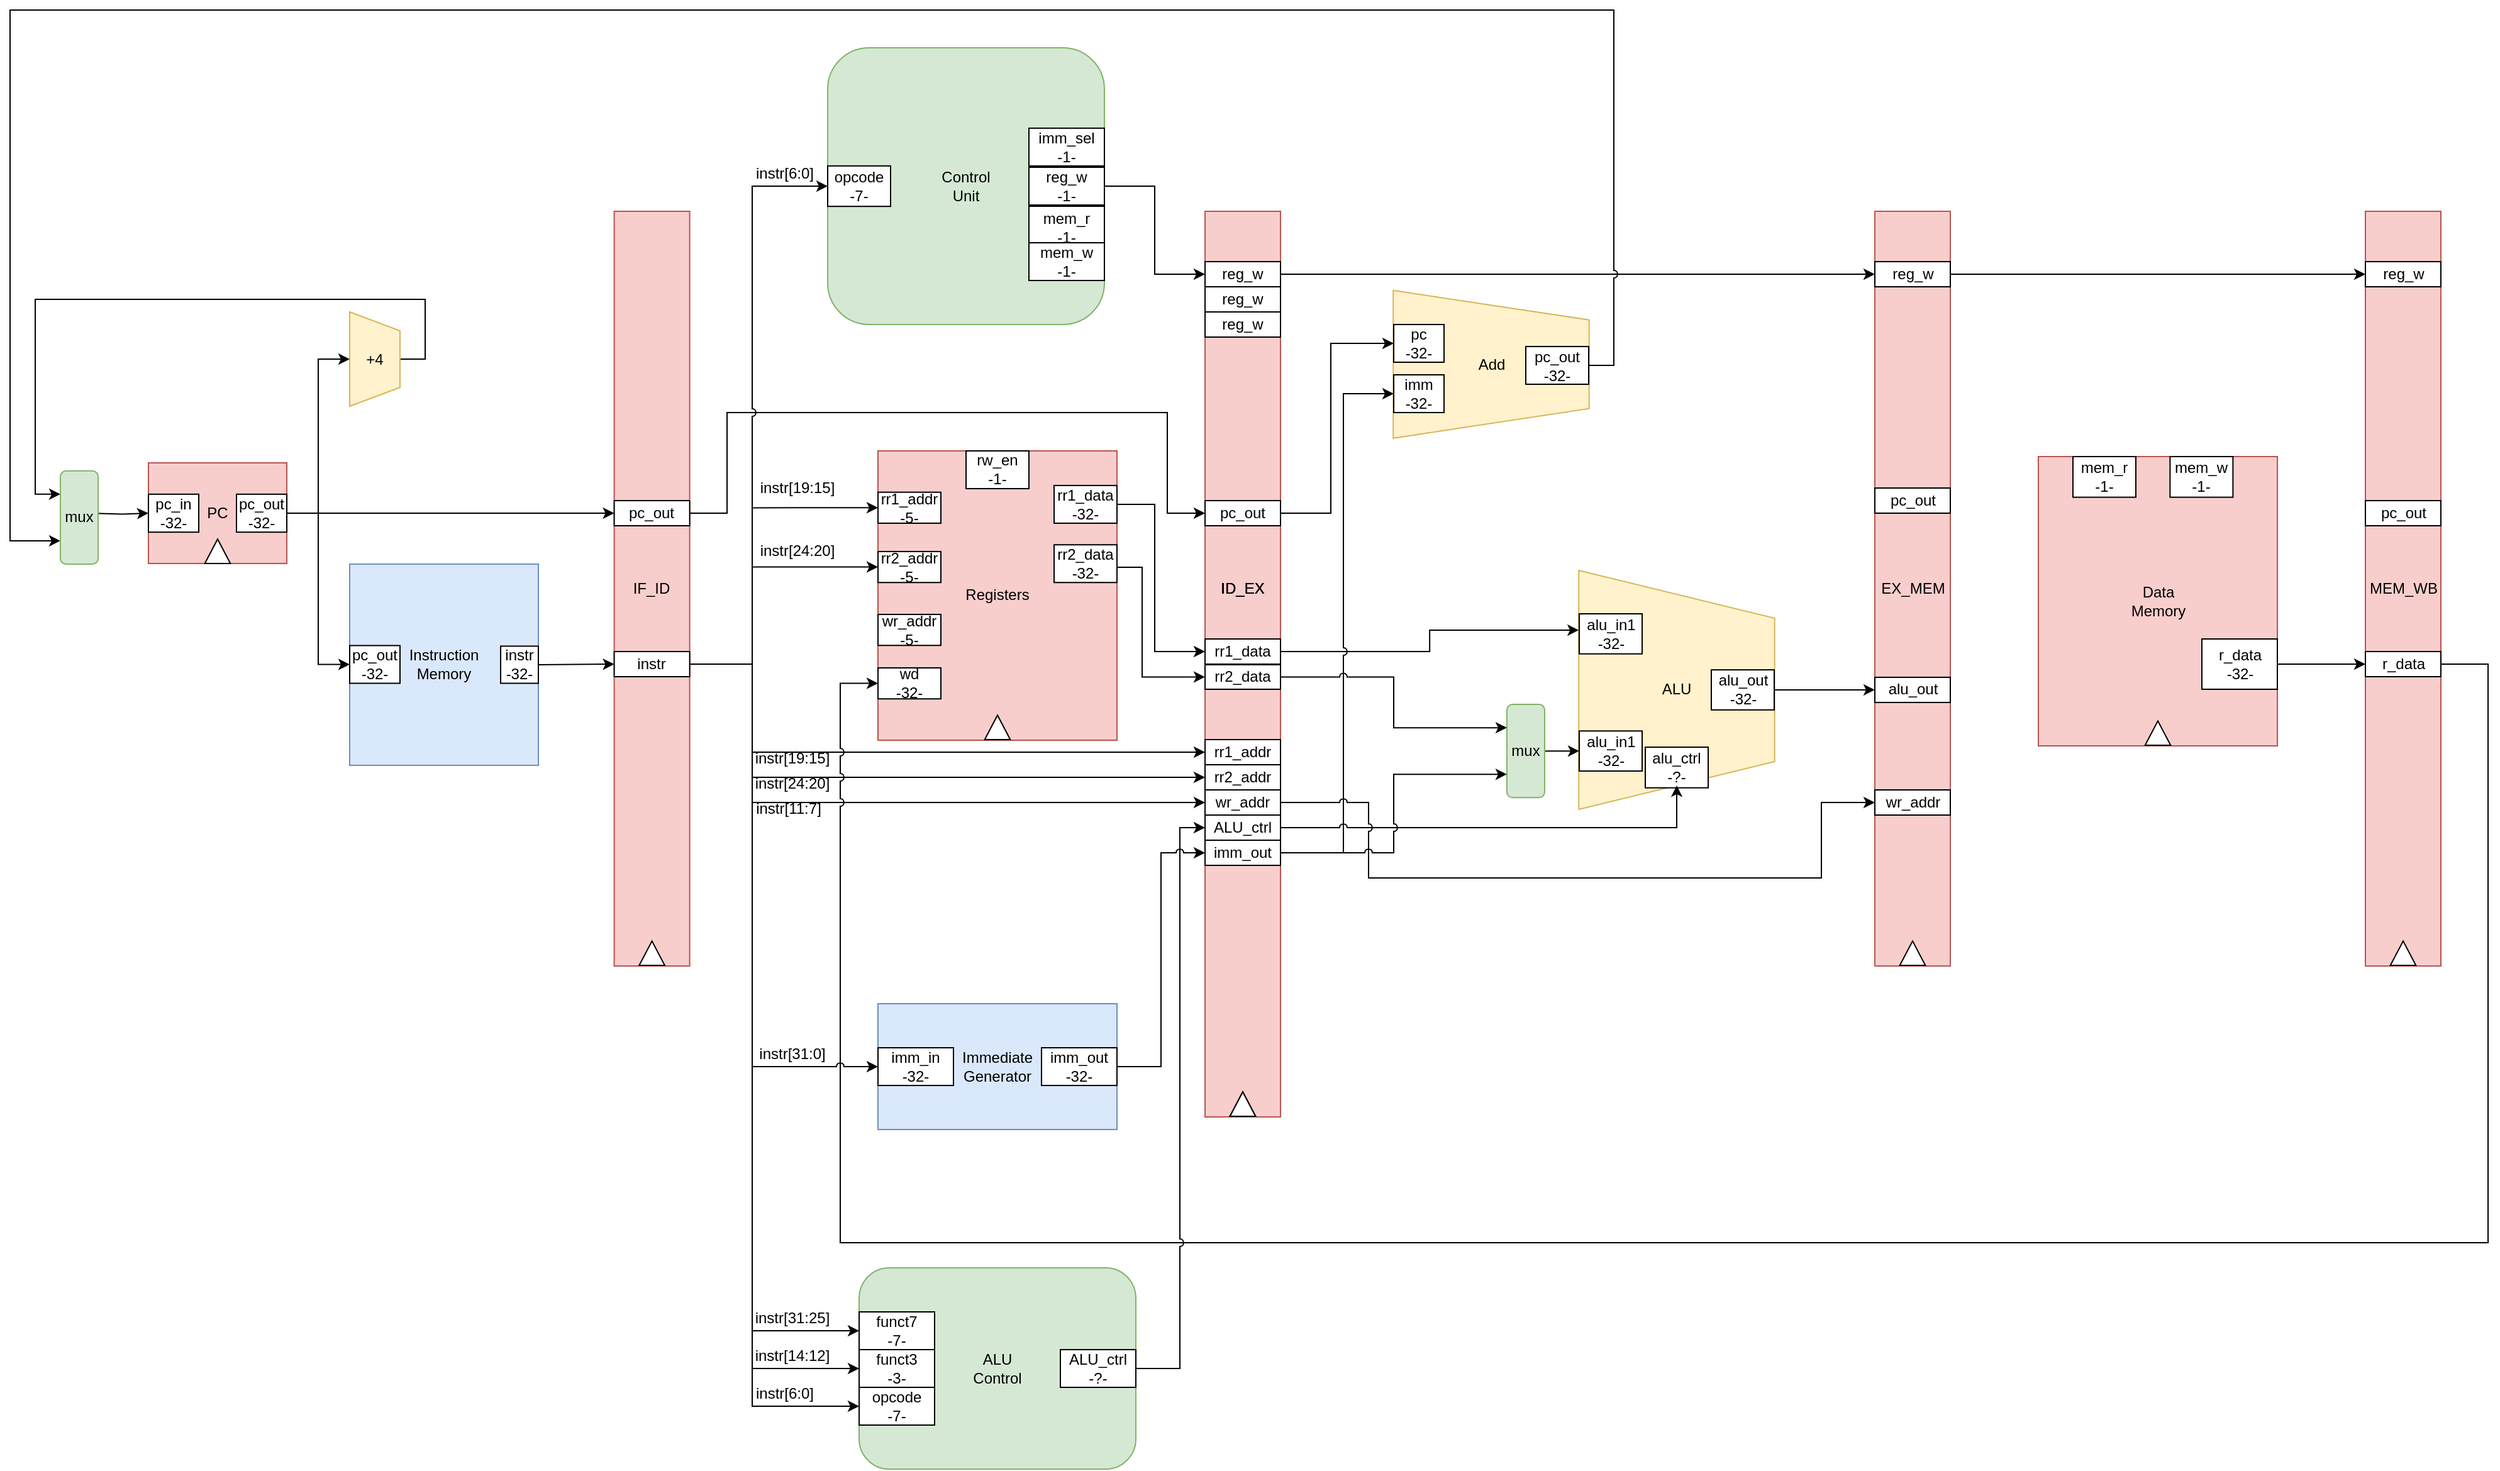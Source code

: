 <mxfile version="12.9.11" type="github">
  <diagram id="wc0N1XrM5LsczAEODqGr" name="Page-1">
    <mxGraphModel dx="1185" dy="1798" grid="1" gridSize="10" guides="1" tooltips="1" connect="1" arrows="1" fold="1" page="1" pageScale="1" pageWidth="827" pageHeight="1169" math="0" shadow="0">
      <root>
        <mxCell id="0" />
        <mxCell id="1" parent="0" />
        <mxCell id="hnG8B4gKnXL9XaH1Ss9s-236" style="edgeStyle=orthogonalEdgeStyle;rounded=0;jumpStyle=arc;orthogonalLoop=1;jettySize=auto;html=1;exitX=0.5;exitY=0;exitDx=0;exitDy=0;entryX=0;entryY=0.25;entryDx=0;entryDy=0;" edge="1" parent="1" source="4Js2agZN6jOMp-eoVjv0-22" target="hnG8B4gKnXL9XaH1Ss9s-229">
          <mxGeometry relative="1" as="geometry">
            <Array as="points">
              <mxPoint x="420" y="278" />
              <mxPoint x="420" y="230" />
              <mxPoint x="110" y="230" />
              <mxPoint x="110" y="385" />
            </Array>
          </mxGeometry>
        </mxCell>
        <mxCell id="4Js2agZN6jOMp-eoVjv0-22" value="+4" style="shape=trapezoid;perimeter=trapezoidPerimeter;whiteSpace=wrap;html=1;rounded=0;shadow=0;glass=0;comic=0;fillColor=#fff2cc;strokeColor=#d6b656;rotation=90;horizontal=0;" parent="1" vertex="1">
          <mxGeometry x="342.5" y="257.5" width="75" height="40" as="geometry" />
        </mxCell>
        <mxCell id="4Js2agZN6jOMp-eoVjv0-27" style="edgeStyle=orthogonalEdgeStyle;rounded=0;orthogonalLoop=1;jettySize=auto;html=1;exitX=0.5;exitY=0;exitDx=0;exitDy=0;entryX=0;entryY=0.5;entryDx=0;entryDy=0;" parent="1" target="4Js2agZN6jOMp-eoVjv0-1" edge="1">
          <mxGeometry relative="1" as="geometry">
            <mxPoint x="157.5" y="400.16" as="sourcePoint" />
          </mxGeometry>
        </mxCell>
        <mxCell id="0FhCpNb5tNOCeEwcjjfK-1" value="" style="endArrow=classic;html=1;exitX=1;exitY=0.5;exitDx=0;exitDy=0;entryX=0;entryY=0.6;entryDx=0;entryDy=0;entryPerimeter=0;" parent="1" source="4Js2agZN6jOMp-eoVjv0-6" target="4Js2agZN6jOMp-eoVjv0-10" edge="1">
          <mxGeometry width="50" height="50" relative="1" as="geometry">
            <mxPoint x="390" y="440" as="sourcePoint" />
            <mxPoint x="530" y="540" as="targetPoint" />
          </mxGeometry>
        </mxCell>
        <mxCell id="0FhCpNb5tNOCeEwcjjfK-18" value="" style="group" parent="1" vertex="1" connectable="0">
          <mxGeometry x="360" y="440.48" width="150" height="160" as="geometry" />
        </mxCell>
        <mxCell id="4Js2agZN6jOMp-eoVjv0-6" value="&lt;font style=&quot;font-size: 12px&quot;&gt;Instruction&lt;br&gt;Memory&lt;/font&gt;" style="rounded=0;whiteSpace=wrap;html=1;shadow=0;glass=0;comic=0;fillColor=#dae8fc;strokeColor=#6c8ebf;" parent="0FhCpNb5tNOCeEwcjjfK-18" vertex="1">
          <mxGeometry width="150" height="160" as="geometry" />
        </mxCell>
        <mxCell id="0FhCpNb5tNOCeEwcjjfK-7" value="instr&lt;br&gt;-32-" style="rounded=0;whiteSpace=wrap;html=1;" parent="0FhCpNb5tNOCeEwcjjfK-18" vertex="1">
          <mxGeometry x="120" y="65.24" width="30" height="29.52" as="geometry" />
        </mxCell>
        <mxCell id="0FhCpNb5tNOCeEwcjjfK-8" value="pc_out&lt;br&gt;-32-" style="rounded=0;whiteSpace=wrap;html=1;" parent="0FhCpNb5tNOCeEwcjjfK-18" vertex="1">
          <mxGeometry y="64.76" width="40" height="30" as="geometry" />
        </mxCell>
        <mxCell id="0FhCpNb5tNOCeEwcjjfK-19" value="" style="group" parent="1" vertex="1" connectable="0">
          <mxGeometry x="200" y="360" width="110" height="80.01" as="geometry" />
        </mxCell>
        <mxCell id="4Js2agZN6jOMp-eoVjv0-1" value="&lt;font style=&quot;font-size: 12px&quot;&gt;PC&lt;/font&gt;" style="rounded=0;whiteSpace=wrap;html=1;fillColor=#f8cecc;strokeColor=#b85450;gradientColor=none;comic=0;shadow=0;glass=0;" parent="0FhCpNb5tNOCeEwcjjfK-19" vertex="1">
          <mxGeometry width="110" height="80" as="geometry" />
        </mxCell>
        <mxCell id="4Js2agZN6jOMp-eoVjv0-2" value="" style="triangle;whiteSpace=wrap;html=1;rounded=0;shadow=0;glass=0;comic=0;direction=west;rotation=90;" parent="0FhCpNb5tNOCeEwcjjfK-19" vertex="1">
          <mxGeometry x="45.31" y="60.16" width="19.38" height="20.32" as="geometry" />
        </mxCell>
        <mxCell id="0FhCpNb5tNOCeEwcjjfK-9" value="pc_out&lt;br&gt;-32-" style="rounded=0;whiteSpace=wrap;html=1;" parent="0FhCpNb5tNOCeEwcjjfK-19" vertex="1">
          <mxGeometry x="70" y="24.92" width="40" height="30.16" as="geometry" />
        </mxCell>
        <mxCell id="0FhCpNb5tNOCeEwcjjfK-11" value="pc_in&lt;br&gt;-32-" style="rounded=0;whiteSpace=wrap;html=1;" parent="0FhCpNb5tNOCeEwcjjfK-19" vertex="1">
          <mxGeometry y="24.92" width="40" height="30.16" as="geometry" />
        </mxCell>
        <mxCell id="0FhCpNb5tNOCeEwcjjfK-20" value="" style="group" parent="1" vertex="1" connectable="0">
          <mxGeometry x="570.31" y="160" width="60" height="600" as="geometry" />
        </mxCell>
        <mxCell id="4Js2agZN6jOMp-eoVjv0-10" value="&lt;p style=&quot;line-height: 190%&quot;&gt;&lt;br&gt;&lt;/p&gt;" style="rounded=0;whiteSpace=wrap;html=1;shadow=0;glass=0;comic=0;fillColor=#f8cecc;strokeColor=#b85450;" parent="0FhCpNb5tNOCeEwcjjfK-20" vertex="1">
          <mxGeometry width="60" height="600" as="geometry" />
        </mxCell>
        <mxCell id="4Js2agZN6jOMp-eoVjv0-16" value="IF_ID" style="text;html=1;strokeColor=none;fillColor=none;align=center;verticalAlign=middle;whiteSpace=wrap;rounded=0;shadow=0;glass=0;comic=0;" parent="0FhCpNb5tNOCeEwcjjfK-20" vertex="1">
          <mxGeometry x="10" y="290" width="40" height="20" as="geometry" />
        </mxCell>
        <mxCell id="4Js2agZN6jOMp-eoVjv0-17" value="pc_out" style="rounded=0;whiteSpace=wrap;html=1;shadow=0;glass=0;comic=0;" parent="0FhCpNb5tNOCeEwcjjfK-20" vertex="1">
          <mxGeometry y="230" width="60" height="20" as="geometry" />
        </mxCell>
        <mxCell id="4Js2agZN6jOMp-eoVjv0-21" value="" style="triangle;whiteSpace=wrap;html=1;rounded=0;shadow=0;glass=0;comic=0;direction=west;rotation=90;" parent="0FhCpNb5tNOCeEwcjjfK-20" vertex="1">
          <mxGeometry x="20.31" y="579.68" width="19.38" height="20.32" as="geometry" />
        </mxCell>
        <mxCell id="0FhCpNb5tNOCeEwcjjfK-2" value="instr" style="rounded=0;whiteSpace=wrap;html=1;shadow=0;glass=0;comic=0;" parent="0FhCpNb5tNOCeEwcjjfK-20" vertex="1">
          <mxGeometry y="350" width="60" height="20" as="geometry" />
        </mxCell>
        <mxCell id="0FhCpNb5tNOCeEwcjjfK-43" value="" style="group" parent="1" vertex="1" connectable="0">
          <mxGeometry x="1962.5" y="160" width="60" height="600" as="geometry" />
        </mxCell>
        <mxCell id="0FhCpNb5tNOCeEwcjjfK-44" value="" style="group" parent="0FhCpNb5tNOCeEwcjjfK-43" vertex="1" connectable="0">
          <mxGeometry width="60" height="600" as="geometry" />
        </mxCell>
        <mxCell id="0FhCpNb5tNOCeEwcjjfK-45" value="&lt;p style=&quot;line-height: 190%&quot;&gt;&lt;br&gt;&lt;/p&gt;" style="rounded=0;whiteSpace=wrap;html=1;shadow=0;glass=0;comic=0;fillColor=#f8cecc;strokeColor=#b85450;" parent="0FhCpNb5tNOCeEwcjjfK-44" vertex="1">
          <mxGeometry width="60" height="600" as="geometry" />
        </mxCell>
        <mxCell id="0FhCpNb5tNOCeEwcjjfK-46" value="MEM_WB" style="text;html=1;strokeColor=none;fillColor=none;align=center;verticalAlign=middle;whiteSpace=wrap;rounded=0;shadow=0;glass=0;comic=0;" parent="0FhCpNb5tNOCeEwcjjfK-44" vertex="1">
          <mxGeometry x="10" y="290" width="40" height="20" as="geometry" />
        </mxCell>
        <mxCell id="0FhCpNb5tNOCeEwcjjfK-47" value="pc_out" style="rounded=0;whiteSpace=wrap;html=1;shadow=0;glass=0;comic=0;" parent="0FhCpNb5tNOCeEwcjjfK-44" vertex="1">
          <mxGeometry y="230" width="60" height="20" as="geometry" />
        </mxCell>
        <mxCell id="0FhCpNb5tNOCeEwcjjfK-48" value="" style="triangle;whiteSpace=wrap;html=1;rounded=0;shadow=0;glass=0;comic=0;direction=west;rotation=90;" parent="0FhCpNb5tNOCeEwcjjfK-44" vertex="1">
          <mxGeometry x="20.31" y="579.68" width="19.38" height="20.32" as="geometry" />
        </mxCell>
        <mxCell id="0FhCpNb5tNOCeEwcjjfK-49" value="r_data" style="rounded=0;whiteSpace=wrap;html=1;shadow=0;glass=0;comic=0;" parent="0FhCpNb5tNOCeEwcjjfK-44" vertex="1">
          <mxGeometry y="350" width="60" height="20" as="geometry" />
        </mxCell>
        <mxCell id="hnG8B4gKnXL9XaH1Ss9s-135" value="reg_w" style="rounded=0;whiteSpace=wrap;html=1;" vertex="1" parent="0FhCpNb5tNOCeEwcjjfK-44">
          <mxGeometry y="40" width="60" height="20" as="geometry" />
        </mxCell>
        <mxCell id="0FhCpNb5tNOCeEwcjjfK-51" style="edgeStyle=orthogonalEdgeStyle;rounded=0;orthogonalLoop=1;jettySize=auto;html=1;exitX=1;exitY=0.5;exitDx=0;exitDy=0;entryX=0;entryY=0.5;entryDx=0;entryDy=0;" parent="1" source="0FhCpNb5tNOCeEwcjjfK-2" target="0FhCpNb5tNOCeEwcjjfK-21" edge="1">
          <mxGeometry relative="1" as="geometry">
            <Array as="points">
              <mxPoint x="680" y="520" />
              <mxPoint x="680" y="395" />
            </Array>
          </mxGeometry>
        </mxCell>
        <mxCell id="0FhCpNb5tNOCeEwcjjfK-52" style="edgeStyle=orthogonalEdgeStyle;rounded=0;orthogonalLoop=1;jettySize=auto;html=1;exitX=1;exitY=0.5;exitDx=0;exitDy=0;entryX=0;entryY=0.5;entryDx=0;entryDy=0;" parent="1" source="0FhCpNb5tNOCeEwcjjfK-2" target="0FhCpNb5tNOCeEwcjjfK-22" edge="1">
          <mxGeometry relative="1" as="geometry">
            <Array as="points">
              <mxPoint x="680" y="520" />
              <mxPoint x="680" y="442" />
            </Array>
          </mxGeometry>
        </mxCell>
        <mxCell id="0FhCpNb5tNOCeEwcjjfK-56" style="edgeStyle=orthogonalEdgeStyle;rounded=0;orthogonalLoop=1;jettySize=auto;html=1;exitX=1;exitY=0.5;exitDx=0;exitDy=0;entryX=0;entryY=0.5;entryDx=0;entryDy=0;" parent="1" source="4Js2agZN6jOMp-eoVjv0-17" edge="1">
          <mxGeometry relative="1" as="geometry">
            <Array as="points">
              <mxPoint x="660" y="400" />
              <mxPoint x="660" y="320" />
              <mxPoint x="1010" y="320" />
              <mxPoint x="1010" y="400" />
            </Array>
            <mxPoint x="1040" y="400" as="targetPoint" />
          </mxGeometry>
        </mxCell>
        <mxCell id="0FhCpNb5tNOCeEwcjjfK-57" value="Immediate&lt;br&gt;Generator" style="rounded=0;whiteSpace=wrap;html=1;fillColor=#dae8fc;strokeColor=#6c8ebf;" parent="1" vertex="1">
          <mxGeometry x="780" y="790" width="190" height="100" as="geometry" />
        </mxCell>
        <mxCell id="0FhCpNb5tNOCeEwcjjfK-58" value="instr[19:15]" style="text;html=1;strokeColor=none;fillColor=none;align=center;verticalAlign=middle;whiteSpace=wrap;rounded=0;" parent="1" vertex="1">
          <mxGeometry x="696" y="370" width="40" height="20" as="geometry" />
        </mxCell>
        <mxCell id="0FhCpNb5tNOCeEwcjjfK-59" value="instr[24:20]" style="text;html=1;strokeColor=none;fillColor=none;align=center;verticalAlign=middle;whiteSpace=wrap;rounded=0;" parent="1" vertex="1">
          <mxGeometry x="696" y="420.01" width="40" height="20" as="geometry" />
        </mxCell>
        <mxCell id="0FhCpNb5tNOCeEwcjjfK-93" style="edgeStyle=orthogonalEdgeStyle;rounded=0;orthogonalLoop=1;jettySize=auto;html=1;exitX=1;exitY=0.5;exitDx=0;exitDy=0;entryX=0;entryY=0.5;entryDx=0;entryDy=0;" parent="1" source="0FhCpNb5tNOCeEwcjjfK-2" target="hnG8B4gKnXL9XaH1Ss9s-38" edge="1">
          <mxGeometry relative="1" as="geometry">
            <Array as="points">
              <mxPoint x="680" y="520" />
              <mxPoint x="680" y="590" />
            </Array>
          </mxGeometry>
        </mxCell>
        <mxCell id="0FhCpNb5tNOCeEwcjjfK-94" style="edgeStyle=orthogonalEdgeStyle;rounded=0;orthogonalLoop=1;jettySize=auto;html=1;exitX=1;exitY=0.5;exitDx=0;exitDy=0;entryX=0;entryY=0.5;entryDx=0;entryDy=0;" parent="1" source="0FhCpNb5tNOCeEwcjjfK-2" target="hnG8B4gKnXL9XaH1Ss9s-39" edge="1">
          <mxGeometry relative="1" as="geometry">
            <Array as="points">
              <mxPoint x="680" y="520" />
              <mxPoint x="680" y="610" />
            </Array>
          </mxGeometry>
        </mxCell>
        <mxCell id="0FhCpNb5tNOCeEwcjjfK-95" value="instr[19:15]" style="text;html=1;strokeColor=none;fillColor=none;align=center;verticalAlign=middle;whiteSpace=wrap;rounded=0;" parent="1" vertex="1">
          <mxGeometry x="692" y="585" width="40" height="20" as="geometry" />
        </mxCell>
        <mxCell id="0FhCpNb5tNOCeEwcjjfK-98" value="instr[24:20]" style="text;html=1;strokeColor=none;fillColor=none;align=center;verticalAlign=middle;whiteSpace=wrap;rounded=0;" parent="1" vertex="1">
          <mxGeometry x="692" y="605" width="40" height="20" as="geometry" />
        </mxCell>
        <mxCell id="0FhCpNb5tNOCeEwcjjfK-28" value="" style="group" parent="1" vertex="1" connectable="0">
          <mxGeometry x="1040" y="160" width="65" height="720" as="geometry" />
        </mxCell>
        <mxCell id="0FhCpNb5tNOCeEwcjjfK-29" value="&lt;p style=&quot;line-height: 190%&quot;&gt;&lt;br&gt;&lt;/p&gt;" style="rounded=0;whiteSpace=wrap;html=1;shadow=0;glass=0;comic=0;fillColor=#f8cecc;strokeColor=#b85450;" parent="0FhCpNb5tNOCeEwcjjfK-28" vertex="1">
          <mxGeometry width="60" height="720" as="geometry" />
        </mxCell>
        <mxCell id="0FhCpNb5tNOCeEwcjjfK-30" value="ID_EX" style="text;html=1;strokeColor=none;fillColor=none;align=center;verticalAlign=middle;whiteSpace=wrap;rounded=0;shadow=0;glass=0;comic=0;" parent="0FhCpNb5tNOCeEwcjjfK-28" vertex="1">
          <mxGeometry x="10" y="290" width="40" height="20" as="geometry" />
        </mxCell>
        <mxCell id="0FhCpNb5tNOCeEwcjjfK-32" value="" style="triangle;whiteSpace=wrap;html=1;rounded=0;shadow=0;glass=0;comic=0;direction=west;rotation=90;" parent="0FhCpNb5tNOCeEwcjjfK-28" vertex="1">
          <mxGeometry x="20.31" y="699.68" width="19.38" height="20.32" as="geometry" />
        </mxCell>
        <mxCell id="0FhCpNb5tNOCeEwcjjfK-82" value="rr1_addr" style="rounded=0;whiteSpace=wrap;html=1;shadow=0;glass=0;comic=0;fillColor=#d5e8d4;strokeColor=#82b366;" parent="0FhCpNb5tNOCeEwcjjfK-28" vertex="1">
          <mxGeometry y="420" width="60" height="40" as="geometry" />
        </mxCell>
        <mxCell id="0FhCpNb5tNOCeEwcjjfK-92" value="rr2_addr" style="rounded=0;whiteSpace=wrap;html=1;shadow=0;glass=0;comic=0;fillColor=#d5e8d4;strokeColor=#82b366;" parent="0FhCpNb5tNOCeEwcjjfK-28" vertex="1">
          <mxGeometry y="460" width="60" height="40" as="geometry" />
        </mxCell>
        <mxCell id="hnG8B4gKnXL9XaH1Ss9s-20" value="" style="group" vertex="1" connectable="0" parent="0FhCpNb5tNOCeEwcjjfK-28">
          <mxGeometry width="65" height="720" as="geometry" />
        </mxCell>
        <mxCell id="hnG8B4gKnXL9XaH1Ss9s-22" value="ID_EX" style="text;html=1;strokeColor=none;fillColor=none;align=center;verticalAlign=middle;whiteSpace=wrap;rounded=0;shadow=0;glass=0;comic=0;" vertex="1" parent="hnG8B4gKnXL9XaH1Ss9s-20">
          <mxGeometry x="10" y="290" width="40" height="20" as="geometry" />
        </mxCell>
        <mxCell id="hnG8B4gKnXL9XaH1Ss9s-24" value="" style="triangle;whiteSpace=wrap;html=1;rounded=0;shadow=0;glass=0;comic=0;direction=west;rotation=90;" vertex="1" parent="hnG8B4gKnXL9XaH1Ss9s-20">
          <mxGeometry x="20.31" y="699.68" width="19.38" height="20.32" as="geometry" />
        </mxCell>
        <mxCell id="hnG8B4gKnXL9XaH1Ss9s-31" value="" style="group" vertex="1" connectable="0" parent="hnG8B4gKnXL9XaH1Ss9s-20">
          <mxGeometry width="60" height="720" as="geometry" />
        </mxCell>
        <mxCell id="hnG8B4gKnXL9XaH1Ss9s-33" value="ID_EX" style="text;html=1;strokeColor=none;fillColor=none;align=center;verticalAlign=middle;whiteSpace=wrap;rounded=0;shadow=0;glass=0;comic=0;" vertex="1" parent="hnG8B4gKnXL9XaH1Ss9s-31">
          <mxGeometry x="10" y="290" width="40" height="20" as="geometry" />
        </mxCell>
        <mxCell id="hnG8B4gKnXL9XaH1Ss9s-34" value="pc_out" style="rounded=0;whiteSpace=wrap;html=1;shadow=0;glass=0;comic=0;" vertex="1" parent="hnG8B4gKnXL9XaH1Ss9s-31">
          <mxGeometry y="230" width="60" height="20" as="geometry" />
        </mxCell>
        <mxCell id="hnG8B4gKnXL9XaH1Ss9s-35" value="" style="triangle;whiteSpace=wrap;html=1;rounded=0;shadow=0;glass=0;comic=0;direction=west;rotation=90;" vertex="1" parent="hnG8B4gKnXL9XaH1Ss9s-31">
          <mxGeometry x="20.31" y="699.68" width="19.38" height="20.32" as="geometry" />
        </mxCell>
        <mxCell id="hnG8B4gKnXL9XaH1Ss9s-37" value="rr2_data" style="rounded=0;whiteSpace=wrap;html=1;shadow=0;glass=0;comic=0;" vertex="1" parent="hnG8B4gKnXL9XaH1Ss9s-31">
          <mxGeometry y="360.48" width="60" height="19.52" as="geometry" />
        </mxCell>
        <mxCell id="hnG8B4gKnXL9XaH1Ss9s-38" value="rr1_addr" style="rounded=0;whiteSpace=wrap;html=1;shadow=0;glass=0;comic=0;" vertex="1" parent="hnG8B4gKnXL9XaH1Ss9s-31">
          <mxGeometry y="420" width="60" height="20" as="geometry" />
        </mxCell>
        <mxCell id="hnG8B4gKnXL9XaH1Ss9s-40" value="wr_addr" style="rounded=0;whiteSpace=wrap;html=1;shadow=0;glass=0;comic=0;" vertex="1" parent="hnG8B4gKnXL9XaH1Ss9s-31">
          <mxGeometry y="460" width="60" height="20" as="geometry" />
        </mxCell>
        <mxCell id="hnG8B4gKnXL9XaH1Ss9s-39" value="rr2_addr" style="rounded=0;whiteSpace=wrap;html=1;shadow=0;glass=0;comic=0;" vertex="1" parent="hnG8B4gKnXL9XaH1Ss9s-20">
          <mxGeometry y="440" width="60" height="20" as="geometry" />
        </mxCell>
        <mxCell id="hnG8B4gKnXL9XaH1Ss9s-123" value="reg_w" style="rounded=0;whiteSpace=wrap;html=1;" vertex="1" parent="hnG8B4gKnXL9XaH1Ss9s-20">
          <mxGeometry y="40" width="60" height="20" as="geometry" />
        </mxCell>
        <mxCell id="hnG8B4gKnXL9XaH1Ss9s-208" value="imm_out" style="rounded=0;whiteSpace=wrap;html=1;shadow=0;glass=0;comic=0;" vertex="1" parent="hnG8B4gKnXL9XaH1Ss9s-20">
          <mxGeometry y="500" width="60" height="20" as="geometry" />
        </mxCell>
        <mxCell id="hnG8B4gKnXL9XaH1Ss9s-243" value="ALU_ctrl" style="rounded=0;whiteSpace=wrap;html=1;shadow=0;glass=0;comic=0;" vertex="1" parent="hnG8B4gKnXL9XaH1Ss9s-20">
          <mxGeometry y="480" width="60" height="20" as="geometry" />
        </mxCell>
        <mxCell id="hnG8B4gKnXL9XaH1Ss9s-300" value="reg_w" style="rounded=0;whiteSpace=wrap;html=1;" vertex="1" parent="hnG8B4gKnXL9XaH1Ss9s-20">
          <mxGeometry y="60" width="60" height="20" as="geometry" />
        </mxCell>
        <mxCell id="hnG8B4gKnXL9XaH1Ss9s-301" value="reg_w" style="rounded=0;whiteSpace=wrap;html=1;" vertex="1" parent="hnG8B4gKnXL9XaH1Ss9s-20">
          <mxGeometry y="80" width="60" height="20" as="geometry" />
        </mxCell>
        <mxCell id="hnG8B4gKnXL9XaH1Ss9s-36" value="rr1_data" style="rounded=0;whiteSpace=wrap;html=1;shadow=0;glass=0;comic=0;" vertex="1" parent="0FhCpNb5tNOCeEwcjjfK-28">
          <mxGeometry y="340" width="60" height="20" as="geometry" />
        </mxCell>
        <mxCell id="hnG8B4gKnXL9XaH1Ss9s-2" value="" style="group" vertex="1" connectable="0" parent="1">
          <mxGeometry x="780" y="350" width="190" height="230.48" as="geometry" />
        </mxCell>
        <mxCell id="0FhCpNb5tNOCeEwcjjfK-27" value="" style="group;fillColor=#d5e8d4;strokeColor=#82b366;" parent="hnG8B4gKnXL9XaH1Ss9s-2" vertex="1" connectable="0">
          <mxGeometry y="0.48" width="190" height="230.0" as="geometry" />
        </mxCell>
        <mxCell id="0FhCpNb5tNOCeEwcjjfK-6" value="&lt;font style=&quot;font-size: 12px&quot;&gt;Registers&lt;/font&gt;" style="rounded=0;whiteSpace=wrap;html=1;shadow=0;glass=0;comic=0;fillColor=#f8cecc;strokeColor=#b85450;" parent="0FhCpNb5tNOCeEwcjjfK-27" vertex="1">
          <mxGeometry width="190" height="230" as="geometry" />
        </mxCell>
        <mxCell id="0FhCpNb5tNOCeEwcjjfK-21" value="rr1_addr&lt;br&gt;-5-" style="rounded=0;whiteSpace=wrap;html=1;" parent="0FhCpNb5tNOCeEwcjjfK-27" vertex="1">
          <mxGeometry y="32.857" width="50" height="24.643" as="geometry" />
        </mxCell>
        <mxCell id="0FhCpNb5tNOCeEwcjjfK-22" value="rr2_addr&lt;br&gt;-5-" style="rounded=0;whiteSpace=wrap;html=1;" parent="0FhCpNb5tNOCeEwcjjfK-27" vertex="1">
          <mxGeometry y="80.0" width="50" height="24.643" as="geometry" />
        </mxCell>
        <mxCell id="0FhCpNb5tNOCeEwcjjfK-23" value="wr_addr&lt;br&gt;-5-" style="rounded=0;whiteSpace=wrap;html=1;" parent="0FhCpNb5tNOCeEwcjjfK-27" vertex="1">
          <mxGeometry y="130.004" width="50" height="24.643" as="geometry" />
        </mxCell>
        <mxCell id="0FhCpNb5tNOCeEwcjjfK-24" value="wd&lt;br&gt;-32-" style="rounded=0;whiteSpace=wrap;html=1;" parent="0FhCpNb5tNOCeEwcjjfK-27" vertex="1">
          <mxGeometry y="172.5" width="50" height="24.643" as="geometry" />
        </mxCell>
        <mxCell id="0FhCpNb5tNOCeEwcjjfK-25" value="rr1_data&lt;br&gt;-32-" style="rounded=0;whiteSpace=wrap;html=1;" parent="0FhCpNb5tNOCeEwcjjfK-27" vertex="1">
          <mxGeometry x="140" y="27.5" width="50" height="30" as="geometry" />
        </mxCell>
        <mxCell id="0FhCpNb5tNOCeEwcjjfK-26" value="rr2_data&lt;br&gt;-32-" style="rounded=0;whiteSpace=wrap;html=1;" parent="0FhCpNb5tNOCeEwcjjfK-27" vertex="1">
          <mxGeometry x="140" y="74.64" width="50" height="30" as="geometry" />
        </mxCell>
        <mxCell id="hnG8B4gKnXL9XaH1Ss9s-1" value="" style="triangle;whiteSpace=wrap;html=1;rounded=0;shadow=0;glass=0;comic=0;direction=west;rotation=90;" vertex="1" parent="0FhCpNb5tNOCeEwcjjfK-27">
          <mxGeometry x="85.31" y="209.68" width="19.38" height="20.32" as="geometry" />
        </mxCell>
        <mxCell id="hnG8B4gKnXL9XaH1Ss9s-18" value="rw_en&lt;br&gt;-1-" style="rounded=0;whiteSpace=wrap;html=1;" vertex="1" parent="0FhCpNb5tNOCeEwcjjfK-27">
          <mxGeometry x="70" width="50" height="30" as="geometry" />
        </mxCell>
        <mxCell id="hnG8B4gKnXL9XaH1Ss9s-5" value="ALU" style="shape=trapezoid;perimeter=trapezoidPerimeter;whiteSpace=wrap;html=1;rounded=0;shadow=0;glass=0;comic=0;fillColor=#fff2cc;strokeColor=#d6b656;rotation=90;horizontal=0;" vertex="1" parent="1">
          <mxGeometry x="1320" y="462.62" width="190" height="155.72" as="geometry" />
        </mxCell>
        <mxCell id="hnG8B4gKnXL9XaH1Ss9s-42" value="ALU&lt;br&gt;Control" style="rounded=1;whiteSpace=wrap;html=1;fillColor=#d5e8d4;strokeColor=#82b366;" vertex="1" parent="1">
          <mxGeometry x="765" y="1000" width="220" height="160" as="geometry" />
        </mxCell>
        <mxCell id="hnG8B4gKnXL9XaH1Ss9s-77" style="edgeStyle=orthogonalEdgeStyle;rounded=0;orthogonalLoop=1;jettySize=auto;html=1;exitX=1;exitY=0.5;exitDx=0;exitDy=0;entryX=0;entryY=0.5;entryDx=0;entryDy=0;" edge="1" parent="1" source="0FhCpNb5tNOCeEwcjjfK-2" target="hnG8B4gKnXL9XaH1Ss9s-40">
          <mxGeometry relative="1" as="geometry">
            <Array as="points">
              <mxPoint x="680" y="520" />
              <mxPoint x="680" y="630" />
            </Array>
          </mxGeometry>
        </mxCell>
        <mxCell id="hnG8B4gKnXL9XaH1Ss9s-78" value="instr[11:7]" style="text;html=1;strokeColor=none;fillColor=none;align=center;verticalAlign=middle;whiteSpace=wrap;rounded=0;" vertex="1" parent="1">
          <mxGeometry x="686" y="625" width="46" height="20" as="geometry" />
        </mxCell>
        <mxCell id="hnG8B4gKnXL9XaH1Ss9s-79" value="" style="group" vertex="1" connectable="0" parent="1">
          <mxGeometry x="1702.5" y="355" width="190" height="230" as="geometry" />
        </mxCell>
        <mxCell id="hnG8B4gKnXL9XaH1Ss9s-3" value="Data&lt;br&gt;Memory" style="rounded=0;whiteSpace=wrap;html=1;fillColor=#f8cecc;strokeColor=#b85450;" vertex="1" parent="hnG8B4gKnXL9XaH1Ss9s-79">
          <mxGeometry width="190" height="230" as="geometry" />
        </mxCell>
        <mxCell id="hnG8B4gKnXL9XaH1Ss9s-4" value="" style="triangle;whiteSpace=wrap;html=1;rounded=0;shadow=0;glass=0;comic=0;direction=west;rotation=90;" vertex="1" parent="hnG8B4gKnXL9XaH1Ss9s-79">
          <mxGeometry x="85.31" y="209.68" width="19.38" height="20.32" as="geometry" />
        </mxCell>
        <mxCell id="hnG8B4gKnXL9XaH1Ss9s-87" value="r_data&lt;br&gt;-32-" style="rounded=0;whiteSpace=wrap;html=1;shadow=0;glass=0;comic=0;" vertex="1" parent="hnG8B4gKnXL9XaH1Ss9s-79">
          <mxGeometry x="130" y="145" width="60" height="40" as="geometry" />
        </mxCell>
        <mxCell id="hnG8B4gKnXL9XaH1Ss9s-215" value="mem_r&lt;br&gt;-1-" style="rounded=0;whiteSpace=wrap;html=1;rotation=0;" vertex="1" parent="hnG8B4gKnXL9XaH1Ss9s-79">
          <mxGeometry x="27.5" width="50" height="32.32" as="geometry" />
        </mxCell>
        <mxCell id="hnG8B4gKnXL9XaH1Ss9s-216" value="mem_w&lt;br&gt;-1-" style="rounded=0;whiteSpace=wrap;html=1;rotation=0;" vertex="1" parent="hnG8B4gKnXL9XaH1Ss9s-79">
          <mxGeometry x="104.69" width="50" height="32.32" as="geometry" />
        </mxCell>
        <mxCell id="hnG8B4gKnXL9XaH1Ss9s-88" style="edgeStyle=orthogonalEdgeStyle;rounded=0;orthogonalLoop=1;jettySize=auto;html=1;exitX=1;exitY=0.5;exitDx=0;exitDy=0;entryX=0;entryY=0.5;entryDx=0;entryDy=0;" edge="1" parent="1" source="hnG8B4gKnXL9XaH1Ss9s-87" target="0FhCpNb5tNOCeEwcjjfK-49">
          <mxGeometry relative="1" as="geometry" />
        </mxCell>
        <mxCell id="hnG8B4gKnXL9XaH1Ss9s-89" style="edgeStyle=orthogonalEdgeStyle;rounded=0;orthogonalLoop=1;jettySize=auto;html=1;exitX=1;exitY=0.5;exitDx=0;exitDy=0;entryX=0.25;entryY=1;entryDx=0;entryDy=0;" edge="1" parent="1" source="hnG8B4gKnXL9XaH1Ss9s-36" target="hnG8B4gKnXL9XaH1Ss9s-5">
          <mxGeometry relative="1" as="geometry" />
        </mxCell>
        <mxCell id="hnG8B4gKnXL9XaH1Ss9s-100" style="edgeStyle=orthogonalEdgeStyle;rounded=0;orthogonalLoop=1;jettySize=auto;html=1;exitX=1;exitY=0.5;exitDx=0;exitDy=0;entryX=0;entryY=0.5;entryDx=0;entryDy=0;" edge="1" parent="1" source="hnG8B4gKnXL9XaH1Ss9s-91" target="hnG8B4gKnXL9XaH1Ss9s-99">
          <mxGeometry relative="1" as="geometry" />
        </mxCell>
        <mxCell id="hnG8B4gKnXL9XaH1Ss9s-91" value="alu_out&lt;br&gt;-32-" style="rounded=0;whiteSpace=wrap;html=1;" vertex="1" parent="1">
          <mxGeometry x="1442.5" y="524.56" width="50" height="31.84" as="geometry" />
        </mxCell>
        <mxCell id="hnG8B4gKnXL9XaH1Ss9s-101" style="edgeStyle=orthogonalEdgeStyle;rounded=0;orthogonalLoop=1;jettySize=auto;html=1;exitX=1;exitY=0.5;exitDx=0;exitDy=0;entryX=0;entryY=0.5;entryDx=0;entryDy=0;" edge="1" parent="1" source="0FhCpNb5tNOCeEwcjjfK-25" target="hnG8B4gKnXL9XaH1Ss9s-36">
          <mxGeometry relative="1" as="geometry">
            <Array as="points">
              <mxPoint x="1000" y="393" />
              <mxPoint x="1000" y="510" />
            </Array>
          </mxGeometry>
        </mxCell>
        <mxCell id="hnG8B4gKnXL9XaH1Ss9s-102" style="edgeStyle=orthogonalEdgeStyle;rounded=0;orthogonalLoop=1;jettySize=auto;html=1;exitX=1;exitY=0.5;exitDx=0;exitDy=0;entryX=0;entryY=0.5;entryDx=0;entryDy=0;" edge="1" parent="1" source="0FhCpNb5tNOCeEwcjjfK-26" target="hnG8B4gKnXL9XaH1Ss9s-37">
          <mxGeometry relative="1" as="geometry">
            <Array as="points">
              <mxPoint x="990" y="443" />
              <mxPoint x="990" y="530" />
            </Array>
          </mxGeometry>
        </mxCell>
        <mxCell id="0FhCpNb5tNOCeEwcjjfK-37" value="" style="group" parent="1" vertex="1" connectable="0">
          <mxGeometry x="1572.5" y="160" width="60" height="600" as="geometry" />
        </mxCell>
        <mxCell id="0FhCpNb5tNOCeEwcjjfK-38" value="&lt;p style=&quot;line-height: 190%&quot;&gt;&lt;br&gt;&lt;/p&gt;" style="rounded=0;whiteSpace=wrap;html=1;shadow=0;glass=0;comic=0;fillColor=#f8cecc;strokeColor=#b85450;" parent="0FhCpNb5tNOCeEwcjjfK-37" vertex="1">
          <mxGeometry width="60" height="600" as="geometry" />
        </mxCell>
        <mxCell id="0FhCpNb5tNOCeEwcjjfK-39" value="EX_MEM" style="text;html=1;strokeColor=none;fillColor=none;align=center;verticalAlign=middle;whiteSpace=wrap;rounded=0;shadow=0;glass=0;comic=0;" parent="0FhCpNb5tNOCeEwcjjfK-37" vertex="1">
          <mxGeometry x="10" y="290" width="40" height="20" as="geometry" />
        </mxCell>
        <mxCell id="0FhCpNb5tNOCeEwcjjfK-40" value="pc_out" style="rounded=0;whiteSpace=wrap;html=1;shadow=0;glass=0;comic=0;" parent="0FhCpNb5tNOCeEwcjjfK-37" vertex="1">
          <mxGeometry y="220" width="60" height="20" as="geometry" />
        </mxCell>
        <mxCell id="0FhCpNb5tNOCeEwcjjfK-41" value="" style="triangle;whiteSpace=wrap;html=1;rounded=0;shadow=0;glass=0;comic=0;direction=west;rotation=90;" parent="0FhCpNb5tNOCeEwcjjfK-37" vertex="1">
          <mxGeometry x="20.31" y="579.68" width="19.38" height="20.32" as="geometry" />
        </mxCell>
        <mxCell id="hnG8B4gKnXL9XaH1Ss9s-99" value="alu_out" style="rounded=0;whiteSpace=wrap;html=1;shadow=0;glass=0;comic=0;" vertex="1" parent="0FhCpNb5tNOCeEwcjjfK-37">
          <mxGeometry y="370.48" width="60" height="20" as="geometry" />
        </mxCell>
        <mxCell id="hnG8B4gKnXL9XaH1Ss9s-126" value="reg_w" style="rounded=0;whiteSpace=wrap;html=1;" vertex="1" parent="0FhCpNb5tNOCeEwcjjfK-37">
          <mxGeometry y="40" width="60" height="20" as="geometry" />
        </mxCell>
        <mxCell id="hnG8B4gKnXL9XaH1Ss9s-279" value="wr_addr" style="rounded=0;whiteSpace=wrap;html=1;shadow=0;glass=0;comic=0;" vertex="1" parent="0FhCpNb5tNOCeEwcjjfK-37">
          <mxGeometry y="460" width="60" height="20" as="geometry" />
        </mxCell>
        <mxCell id="hnG8B4gKnXL9XaH1Ss9s-106" value="instr[14:12]" style="text;html=1;strokeColor=none;fillColor=none;align=center;verticalAlign=middle;whiteSpace=wrap;rounded=0;" vertex="1" parent="1">
          <mxGeometry x="689" y="1060" width="46" height="20" as="geometry" />
        </mxCell>
        <mxCell id="hnG8B4gKnXL9XaH1Ss9s-107" style="edgeStyle=orthogonalEdgeStyle;rounded=0;orthogonalLoop=1;jettySize=auto;html=1;exitX=1;exitY=0.5;exitDx=0;exitDy=0;entryX=0;entryY=0.5;entryDx=0;entryDy=0;jumpStyle=arc;" edge="1" parent="1" source="0FhCpNb5tNOCeEwcjjfK-2" target="hnG8B4gKnXL9XaH1Ss9s-19">
          <mxGeometry relative="1" as="geometry">
            <Array as="points">
              <mxPoint x="680" y="520" />
              <mxPoint x="680" y="140" />
            </Array>
          </mxGeometry>
        </mxCell>
        <mxCell id="hnG8B4gKnXL9XaH1Ss9s-108" value="instr[6:0]" style="text;html=1;strokeColor=none;fillColor=none;align=center;verticalAlign=middle;whiteSpace=wrap;rounded=0;" vertex="1" parent="1">
          <mxGeometry x="686" y="120" width="40" height="20" as="geometry" />
        </mxCell>
        <mxCell id="hnG8B4gKnXL9XaH1Ss9s-111" value="" style="group" vertex="1" connectable="0" parent="1">
          <mxGeometry x="740" y="50" width="220" height="220" as="geometry" />
        </mxCell>
        <mxCell id="hnG8B4gKnXL9XaH1Ss9s-19" value="Control&lt;br&gt;Unit" style="rounded=1;whiteSpace=wrap;html=1;fillColor=#d5e8d4;strokeColor=#82b366;" vertex="1" parent="hnG8B4gKnXL9XaH1Ss9s-111">
          <mxGeometry y="-20" width="220" height="220" as="geometry" />
        </mxCell>
        <mxCell id="hnG8B4gKnXL9XaH1Ss9s-110" value="opcode&lt;br&gt;-7-" style="rounded=0;whiteSpace=wrap;html=1;" vertex="1" parent="hnG8B4gKnXL9XaH1Ss9s-111">
          <mxGeometry y="73.91" width="50" height="32.18" as="geometry" />
        </mxCell>
        <mxCell id="hnG8B4gKnXL9XaH1Ss9s-125" value="reg_w&lt;br&gt;-1-" style="rounded=0;whiteSpace=wrap;html=1;" vertex="1" parent="hnG8B4gKnXL9XaH1Ss9s-111">
          <mxGeometry x="160" y="75" width="60" height="30" as="geometry" />
        </mxCell>
        <mxCell id="hnG8B4gKnXL9XaH1Ss9s-287" value="imm_sel&lt;br&gt;-1-" style="rounded=0;whiteSpace=wrap;html=1;" vertex="1" parent="hnG8B4gKnXL9XaH1Ss9s-111">
          <mxGeometry x="160" y="43.91" width="60" height="30" as="geometry" />
        </mxCell>
        <mxCell id="hnG8B4gKnXL9XaH1Ss9s-298" value="mem_r&lt;br&gt;-1-" style="rounded=0;whiteSpace=wrap;html=1;" vertex="1" parent="hnG8B4gKnXL9XaH1Ss9s-111">
          <mxGeometry x="160" y="106" width="60" height="34" as="geometry" />
        </mxCell>
        <mxCell id="hnG8B4gKnXL9XaH1Ss9s-299" value="mem_w&lt;br&gt;-1-" style="rounded=0;whiteSpace=wrap;html=1;" vertex="1" parent="hnG8B4gKnXL9XaH1Ss9s-111">
          <mxGeometry x="160" y="135" width="60" height="30" as="geometry" />
        </mxCell>
        <mxCell id="hnG8B4gKnXL9XaH1Ss9s-124" style="edgeStyle=orthogonalEdgeStyle;rounded=0;jumpStyle=arc;orthogonalLoop=1;jettySize=auto;html=1;exitX=1;exitY=0.5;exitDx=0;exitDy=0;entryX=0;entryY=0.5;entryDx=0;entryDy=0;" edge="1" parent="1" source="hnG8B4gKnXL9XaH1Ss9s-19" target="hnG8B4gKnXL9XaH1Ss9s-123">
          <mxGeometry relative="1" as="geometry" />
        </mxCell>
        <mxCell id="hnG8B4gKnXL9XaH1Ss9s-127" style="edgeStyle=orthogonalEdgeStyle;rounded=0;jumpStyle=arc;orthogonalLoop=1;jettySize=auto;html=1;exitX=1;exitY=0.5;exitDx=0;exitDy=0;" edge="1" parent="1" source="hnG8B4gKnXL9XaH1Ss9s-123" target="hnG8B4gKnXL9XaH1Ss9s-126">
          <mxGeometry relative="1" as="geometry" />
        </mxCell>
        <mxCell id="hnG8B4gKnXL9XaH1Ss9s-136" style="edgeStyle=orthogonalEdgeStyle;rounded=0;jumpStyle=arc;orthogonalLoop=1;jettySize=auto;html=1;exitX=1;exitY=0.5;exitDx=0;exitDy=0;" edge="1" parent="1" source="hnG8B4gKnXL9XaH1Ss9s-126" target="hnG8B4gKnXL9XaH1Ss9s-135">
          <mxGeometry relative="1" as="geometry" />
        </mxCell>
        <mxCell id="hnG8B4gKnXL9XaH1Ss9s-137" style="edgeStyle=orthogonalEdgeStyle;rounded=0;jumpStyle=arc;orthogonalLoop=1;jettySize=auto;html=1;exitX=1;exitY=0.5;exitDx=0;exitDy=0;entryX=0;entryY=0.5;entryDx=0;entryDy=0;" edge="1" parent="1" source="0FhCpNb5tNOCeEwcjjfK-49" target="0FhCpNb5tNOCeEwcjjfK-24">
          <mxGeometry relative="1" as="geometry">
            <Array as="points">
              <mxPoint x="2060" y="520" />
              <mxPoint x="2060" y="980" />
              <mxPoint x="750" y="980" />
              <mxPoint x="750" y="535" />
            </Array>
          </mxGeometry>
        </mxCell>
        <mxCell id="hnG8B4gKnXL9XaH1Ss9s-167" value="funct7&lt;br&gt;-7-" style="rounded=0;whiteSpace=wrap;html=1;shadow=0;glass=0;comic=0;" vertex="1" parent="1">
          <mxGeometry x="765" y="1035" width="60" height="30" as="geometry" />
        </mxCell>
        <mxCell id="hnG8B4gKnXL9XaH1Ss9s-171" value="funct3&lt;br&gt;-3-" style="rounded=0;whiteSpace=wrap;html=1;shadow=0;glass=0;comic=0;" vertex="1" parent="1">
          <mxGeometry x="765" y="1065" width="60" height="30" as="geometry" />
        </mxCell>
        <mxCell id="hnG8B4gKnXL9XaH1Ss9s-245" style="edgeStyle=orthogonalEdgeStyle;rounded=0;jumpStyle=arc;orthogonalLoop=1;jettySize=auto;html=1;exitX=1;exitY=0.5;exitDx=0;exitDy=0;entryX=0;entryY=0.5;entryDx=0;entryDy=0;" edge="1" parent="1" source="hnG8B4gKnXL9XaH1Ss9s-174" target="hnG8B4gKnXL9XaH1Ss9s-243">
          <mxGeometry relative="1" as="geometry">
            <Array as="points">
              <mxPoint x="1020" y="1080" />
              <mxPoint x="1020" y="650" />
            </Array>
          </mxGeometry>
        </mxCell>
        <mxCell id="hnG8B4gKnXL9XaH1Ss9s-174" value="ALU_ctrl&lt;br&gt;-?-" style="rounded=0;whiteSpace=wrap;html=1;shadow=0;glass=0;comic=0;" vertex="1" parent="1">
          <mxGeometry x="925" y="1065" width="60" height="30" as="geometry" />
        </mxCell>
        <mxCell id="hnG8B4gKnXL9XaH1Ss9s-175" style="edgeStyle=orthogonalEdgeStyle;rounded=0;jumpStyle=arc;orthogonalLoop=1;jettySize=auto;html=1;exitX=1;exitY=0.5;exitDx=0;exitDy=0;entryX=0;entryY=0.5;entryDx=0;entryDy=0;" edge="1" parent="1" source="0FhCpNb5tNOCeEwcjjfK-2" target="0FhCpNb5tNOCeEwcjjfK-57">
          <mxGeometry relative="1" as="geometry">
            <Array as="points">
              <mxPoint x="680" y="520" />
              <mxPoint x="680" y="840" />
            </Array>
          </mxGeometry>
        </mxCell>
        <mxCell id="hnG8B4gKnXL9XaH1Ss9s-176" value="instr[31:0]" style="text;html=1;strokeColor=none;fillColor=none;align=center;verticalAlign=middle;whiteSpace=wrap;rounded=0;" vertex="1" parent="1">
          <mxGeometry x="692" y="820" width="40" height="20" as="geometry" />
        </mxCell>
        <mxCell id="hnG8B4gKnXL9XaH1Ss9s-177" value="imm_in&lt;br&gt;-32-" style="rounded=0;whiteSpace=wrap;html=1;shadow=0;glass=0;comic=0;" vertex="1" parent="1">
          <mxGeometry x="780" y="825" width="60" height="30" as="geometry" />
        </mxCell>
        <mxCell id="hnG8B4gKnXL9XaH1Ss9s-211" style="edgeStyle=orthogonalEdgeStyle;rounded=0;jumpStyle=arc;orthogonalLoop=1;jettySize=auto;html=1;exitX=1;exitY=0.5;exitDx=0;exitDy=0;entryX=0;entryY=0.5;entryDx=0;entryDy=0;" edge="1" parent="1" source="hnG8B4gKnXL9XaH1Ss9s-178" target="hnG8B4gKnXL9XaH1Ss9s-208">
          <mxGeometry relative="1" as="geometry" />
        </mxCell>
        <mxCell id="hnG8B4gKnXL9XaH1Ss9s-178" value="imm_out&lt;br&gt;-32-" style="rounded=0;whiteSpace=wrap;html=1;shadow=0;glass=0;comic=0;" vertex="1" parent="1">
          <mxGeometry x="910" y="825" width="60" height="30" as="geometry" />
        </mxCell>
        <mxCell id="hnG8B4gKnXL9XaH1Ss9s-212" value="alu_ctrl&lt;br&gt;-?-" style="rounded=0;whiteSpace=wrap;html=1;rotation=0;" vertex="1" parent="1">
          <mxGeometry x="1390" y="586.02" width="50" height="32.32" as="geometry" />
        </mxCell>
        <mxCell id="hnG8B4gKnXL9XaH1Ss9s-217" value="alu_in1&lt;br&gt;-32-" style="rounded=0;whiteSpace=wrap;html=1;" vertex="1" parent="1">
          <mxGeometry x="1337.5" y="480.0" width="50" height="31.84" as="geometry" />
        </mxCell>
        <mxCell id="hnG8B4gKnXL9XaH1Ss9s-218" value="alu_in1&lt;br&gt;-32-" style="rounded=0;whiteSpace=wrap;html=1;" vertex="1" parent="1">
          <mxGeometry x="1337.5" y="573.16" width="50" height="31.84" as="geometry" />
        </mxCell>
        <mxCell id="hnG8B4gKnXL9XaH1Ss9s-220" style="edgeStyle=orthogonalEdgeStyle;rounded=0;jumpStyle=arc;orthogonalLoop=1;jettySize=auto;html=1;exitX=1;exitY=0.5;exitDx=0;exitDy=0;entryX=0;entryY=0.5;entryDx=0;entryDy=0;" edge="1" parent="1" source="hnG8B4gKnXL9XaH1Ss9s-219" target="hnG8B4gKnXL9XaH1Ss9s-218">
          <mxGeometry relative="1" as="geometry" />
        </mxCell>
        <mxCell id="hnG8B4gKnXL9XaH1Ss9s-219" value="mux" style="rounded=1;whiteSpace=wrap;html=1;fillColor=#d5e8d4;strokeColor=#82b366;" vertex="1" parent="1">
          <mxGeometry x="1280" y="552.04" width="30" height="74.08" as="geometry" />
        </mxCell>
        <mxCell id="hnG8B4gKnXL9XaH1Ss9s-223" value="Add" style="shape=trapezoid;perimeter=trapezoidPerimeter;whiteSpace=wrap;html=1;rounded=0;shadow=0;glass=0;comic=0;fillColor=#fff2cc;strokeColor=#d6b656;rotation=90;horizontal=0;" vertex="1" parent="1">
          <mxGeometry x="1208.75" y="203.75" width="117.5" height="155.72" as="geometry" />
        </mxCell>
        <mxCell id="hnG8B4gKnXL9XaH1Ss9s-224" value="pc&lt;br&gt;-32-" style="rounded=0;whiteSpace=wrap;html=1;shadow=0;glass=0;comic=0;" vertex="1" parent="1">
          <mxGeometry x="1190" y="250" width="40" height="30" as="geometry" />
        </mxCell>
        <mxCell id="hnG8B4gKnXL9XaH1Ss9s-225" value="imm&lt;br&gt;-32-" style="rounded=0;whiteSpace=wrap;html=1;shadow=0;glass=0;comic=0;" vertex="1" parent="1">
          <mxGeometry x="1190" y="290" width="40" height="30" as="geometry" />
        </mxCell>
        <mxCell id="hnG8B4gKnXL9XaH1Ss9s-237" style="edgeStyle=orthogonalEdgeStyle;rounded=0;jumpStyle=arc;orthogonalLoop=1;jettySize=auto;html=1;exitX=1;exitY=0.5;exitDx=0;exitDy=0;entryX=0;entryY=0.75;entryDx=0;entryDy=0;" edge="1" parent="1" source="hnG8B4gKnXL9XaH1Ss9s-226" target="hnG8B4gKnXL9XaH1Ss9s-229">
          <mxGeometry relative="1" as="geometry">
            <Array as="points">
              <mxPoint x="1365" y="283" />
              <mxPoint x="1365" />
              <mxPoint x="90" />
              <mxPoint x="90" y="422" />
            </Array>
          </mxGeometry>
        </mxCell>
        <mxCell id="hnG8B4gKnXL9XaH1Ss9s-226" value="pc_out&lt;br&gt;-32-" style="rounded=0;whiteSpace=wrap;html=1;shadow=0;glass=0;comic=0;" vertex="1" parent="1">
          <mxGeometry x="1295" y="267.5" width="50" height="30" as="geometry" />
        </mxCell>
        <mxCell id="hnG8B4gKnXL9XaH1Ss9s-227" style="edgeStyle=orthogonalEdgeStyle;rounded=0;jumpStyle=arc;orthogonalLoop=1;jettySize=auto;html=1;exitX=1;exitY=0.5;exitDx=0;exitDy=0;entryX=0;entryY=0.5;entryDx=0;entryDy=0;" edge="1" parent="1" source="hnG8B4gKnXL9XaH1Ss9s-34" target="hnG8B4gKnXL9XaH1Ss9s-224">
          <mxGeometry relative="1" as="geometry">
            <Array as="points">
              <mxPoint x="1140" y="400" />
              <mxPoint x="1140" y="265" />
            </Array>
          </mxGeometry>
        </mxCell>
        <mxCell id="hnG8B4gKnXL9XaH1Ss9s-228" style="edgeStyle=orthogonalEdgeStyle;rounded=0;jumpStyle=arc;orthogonalLoop=1;jettySize=auto;html=1;exitX=1;exitY=0.5;exitDx=0;exitDy=0;entryX=0;entryY=0.5;entryDx=0;entryDy=0;" edge="1" parent="1" source="hnG8B4gKnXL9XaH1Ss9s-208" target="hnG8B4gKnXL9XaH1Ss9s-225">
          <mxGeometry relative="1" as="geometry">
            <Array as="points">
              <mxPoint x="1150" y="670" />
              <mxPoint x="1150" y="305" />
            </Array>
          </mxGeometry>
        </mxCell>
        <mxCell id="hnG8B4gKnXL9XaH1Ss9s-229" value="mux" style="rounded=1;whiteSpace=wrap;html=1;fillColor=#d5e8d4;strokeColor=#82b366;" vertex="1" parent="1">
          <mxGeometry x="130" y="366.4" width="30" height="74.08" as="geometry" />
        </mxCell>
        <mxCell id="hnG8B4gKnXL9XaH1Ss9s-232" style="edgeStyle=orthogonalEdgeStyle;rounded=0;jumpStyle=arc;orthogonalLoop=1;jettySize=auto;html=1;exitX=1;exitY=0.5;exitDx=0;exitDy=0;entryX=0.5;entryY=1;entryDx=0;entryDy=0;" edge="1" parent="1" source="0FhCpNb5tNOCeEwcjjfK-9" target="4Js2agZN6jOMp-eoVjv0-22">
          <mxGeometry relative="1" as="geometry" />
        </mxCell>
        <mxCell id="hnG8B4gKnXL9XaH1Ss9s-233" style="edgeStyle=orthogonalEdgeStyle;rounded=0;jumpStyle=arc;orthogonalLoop=1;jettySize=auto;html=1;exitX=1;exitY=0.5;exitDx=0;exitDy=0;entryX=0;entryY=0.5;entryDx=0;entryDy=0;" edge="1" parent="1" source="0FhCpNb5tNOCeEwcjjfK-9" target="0FhCpNb5tNOCeEwcjjfK-8">
          <mxGeometry relative="1" as="geometry" />
        </mxCell>
        <mxCell id="hnG8B4gKnXL9XaH1Ss9s-234" style="edgeStyle=orthogonalEdgeStyle;rounded=0;jumpStyle=arc;orthogonalLoop=1;jettySize=auto;html=1;exitX=1;exitY=0.5;exitDx=0;exitDy=0;entryX=0;entryY=0.5;entryDx=0;entryDy=0;" edge="1" parent="1" source="0FhCpNb5tNOCeEwcjjfK-9" target="4Js2agZN6jOMp-eoVjv0-17">
          <mxGeometry relative="1" as="geometry" />
        </mxCell>
        <mxCell id="hnG8B4gKnXL9XaH1Ss9s-238" style="edgeStyle=orthogonalEdgeStyle;rounded=0;jumpStyle=arc;orthogonalLoop=1;jettySize=auto;html=1;exitX=1;exitY=0.5;exitDx=0;exitDy=0;entryX=0;entryY=0.5;entryDx=0;entryDy=0;" edge="1" parent="1" source="0FhCpNb5tNOCeEwcjjfK-2" target="hnG8B4gKnXL9XaH1Ss9s-167">
          <mxGeometry relative="1" as="geometry">
            <Array as="points">
              <mxPoint x="680" y="520" />
              <mxPoint x="680" y="1050" />
            </Array>
          </mxGeometry>
        </mxCell>
        <mxCell id="hnG8B4gKnXL9XaH1Ss9s-239" style="edgeStyle=orthogonalEdgeStyle;rounded=0;jumpStyle=arc;orthogonalLoop=1;jettySize=auto;html=1;exitX=1;exitY=0.5;exitDx=0;exitDy=0;entryX=0;entryY=0.5;entryDx=0;entryDy=0;" edge="1" parent="1" source="0FhCpNb5tNOCeEwcjjfK-2" target="hnG8B4gKnXL9XaH1Ss9s-171">
          <mxGeometry relative="1" as="geometry">
            <Array as="points">
              <mxPoint x="680" y="520" />
              <mxPoint x="680" y="1080" />
            </Array>
          </mxGeometry>
        </mxCell>
        <mxCell id="hnG8B4gKnXL9XaH1Ss9s-241" value="instr[31:25]" style="text;html=1;strokeColor=none;fillColor=none;align=center;verticalAlign=middle;whiteSpace=wrap;rounded=0;" vertex="1" parent="1">
          <mxGeometry x="689" y="1030" width="46" height="20" as="geometry" />
        </mxCell>
        <mxCell id="hnG8B4gKnXL9XaH1Ss9s-246" style="edgeStyle=orthogonalEdgeStyle;rounded=0;jumpStyle=arc;orthogonalLoop=1;jettySize=auto;html=1;exitX=1;exitY=0.5;exitDx=0;exitDy=0;entryX=1;entryY=0.5;entryDx=0;entryDy=0;" edge="1" parent="1" source="hnG8B4gKnXL9XaH1Ss9s-243" target="hnG8B4gKnXL9XaH1Ss9s-5">
          <mxGeometry relative="1" as="geometry">
            <Array as="points">
              <mxPoint x="1415" y="650" />
            </Array>
          </mxGeometry>
        </mxCell>
        <mxCell id="hnG8B4gKnXL9XaH1Ss9s-247" value="opcode&lt;br&gt;-7-" style="rounded=0;whiteSpace=wrap;html=1;shadow=0;glass=0;comic=0;" vertex="1" parent="1">
          <mxGeometry x="765" y="1095" width="60" height="30" as="geometry" />
        </mxCell>
        <mxCell id="hnG8B4gKnXL9XaH1Ss9s-248" style="edgeStyle=orthogonalEdgeStyle;rounded=0;jumpStyle=arc;orthogonalLoop=1;jettySize=auto;html=1;exitX=1;exitY=0.5;exitDx=0;exitDy=0;entryX=0;entryY=0.5;entryDx=0;entryDy=0;" edge="1" parent="1" source="0FhCpNb5tNOCeEwcjjfK-2" target="hnG8B4gKnXL9XaH1Ss9s-247">
          <mxGeometry relative="1" as="geometry">
            <Array as="points">
              <mxPoint x="680" y="520" />
              <mxPoint x="680" y="1110" />
            </Array>
          </mxGeometry>
        </mxCell>
        <mxCell id="hnG8B4gKnXL9XaH1Ss9s-249" value="instr[6:0]" style="text;html=1;strokeColor=none;fillColor=none;align=center;verticalAlign=middle;whiteSpace=wrap;rounded=0;" vertex="1" parent="1">
          <mxGeometry x="683" y="1090" width="46" height="20" as="geometry" />
        </mxCell>
        <mxCell id="hnG8B4gKnXL9XaH1Ss9s-280" style="edgeStyle=orthogonalEdgeStyle;rounded=0;jumpStyle=arc;orthogonalLoop=1;jettySize=auto;html=1;exitX=1;exitY=0.5;exitDx=0;exitDy=0;" edge="1" parent="1" source="hnG8B4gKnXL9XaH1Ss9s-40" target="hnG8B4gKnXL9XaH1Ss9s-279">
          <mxGeometry relative="1" as="geometry">
            <Array as="points">
              <mxPoint x="1170" y="630" />
              <mxPoint x="1170" y="690" />
              <mxPoint x="1530" y="690" />
              <mxPoint x="1530" y="630" />
            </Array>
          </mxGeometry>
        </mxCell>
        <mxCell id="hnG8B4gKnXL9XaH1Ss9s-281" style="edgeStyle=orthogonalEdgeStyle;rounded=0;jumpStyle=arc;orthogonalLoop=1;jettySize=auto;html=1;exitX=1;exitY=0.5;exitDx=0;exitDy=0;entryX=0;entryY=0.25;entryDx=0;entryDy=0;" edge="1" parent="1" source="hnG8B4gKnXL9XaH1Ss9s-37" target="hnG8B4gKnXL9XaH1Ss9s-219">
          <mxGeometry relative="1" as="geometry" />
        </mxCell>
        <mxCell id="hnG8B4gKnXL9XaH1Ss9s-282" style="edgeStyle=orthogonalEdgeStyle;rounded=0;jumpStyle=arc;orthogonalLoop=1;jettySize=auto;html=1;exitX=1;exitY=0.5;exitDx=0;exitDy=0;entryX=0;entryY=0.75;entryDx=0;entryDy=0;" edge="1" parent="1" source="hnG8B4gKnXL9XaH1Ss9s-208" target="hnG8B4gKnXL9XaH1Ss9s-219">
          <mxGeometry relative="1" as="geometry" />
        </mxCell>
      </root>
    </mxGraphModel>
  </diagram>
</mxfile>
